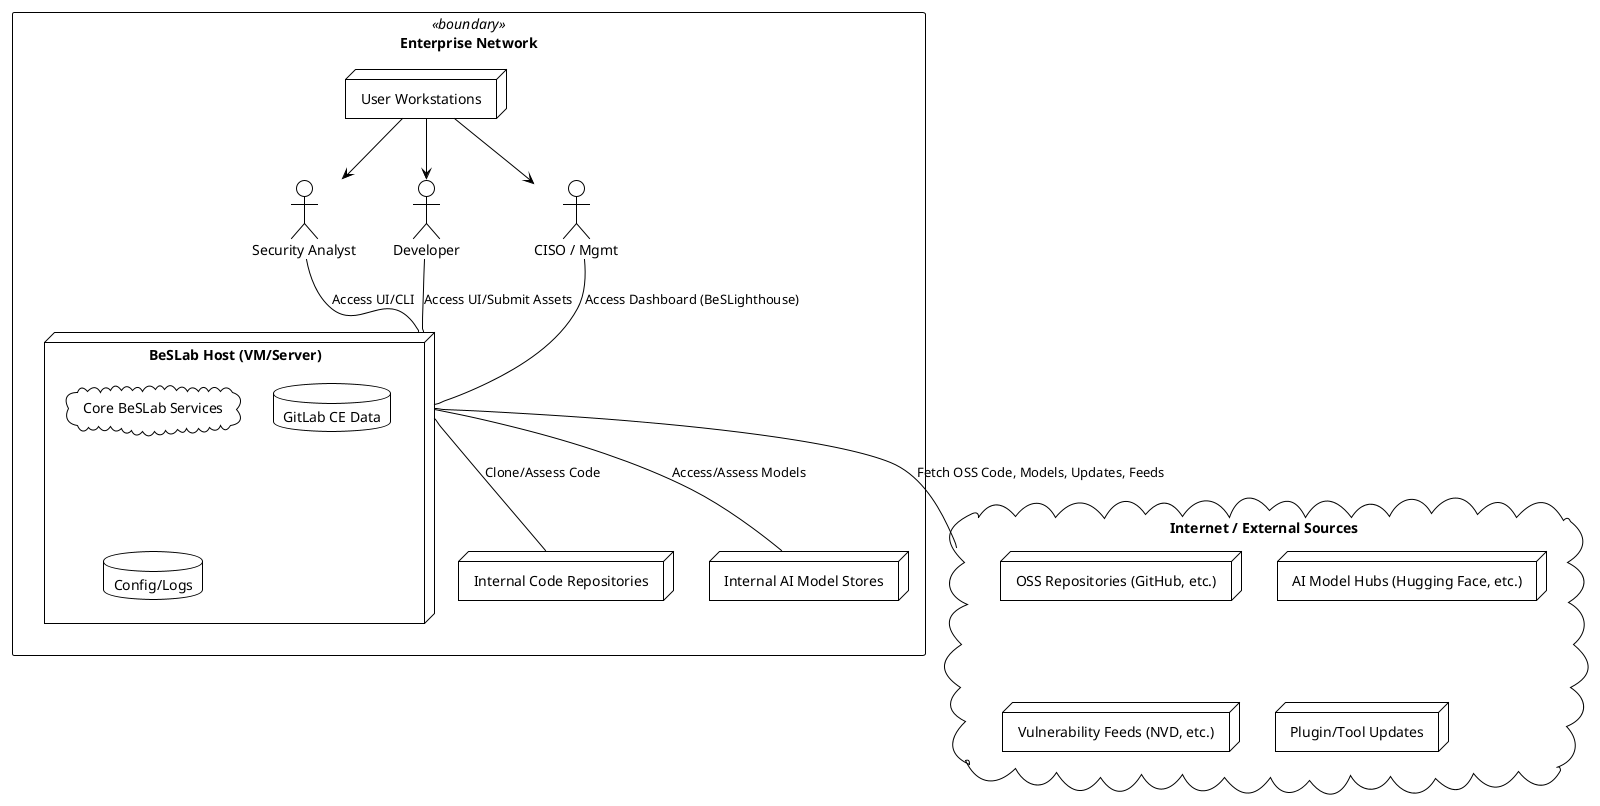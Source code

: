 @startuml
!theme plain
skinparam rectangle<<boundary>> {
borderColor Black
borderThickness 1
}
skinparam node {
borderColor Black
borderThickness 1
}
skinparam actor {
borderColor Black
borderThickness 1
}

rectangle "Enterprise Network" <<boundary>> {
actor "Security Analyst" as Analyst
actor "Developer" as Dev
actor "CISO / Mgmt" as CISO

node "BeSLab Host (VM/Server)" as BeSLabHost {
cloud "Core BeSLab Services" as CoreServices
database "GitLab CE Data" as GitLabData
database "Config/Logs" as ConfigData
}

node "Internal Code Repositories" as InternalRepos
node "Internal AI Model Stores" as InternalModels
node "User Workstations" as Workstations

Analyst -- BeSLabHost : Access UI/CLI
Dev -- BeSLabHost : Access UI/Submit Assets
CISO -- BeSLabHost : Access Dashboard (BeSLighthouse)
Workstations --> Analyst
Workstations --> Dev
Workstations --> CISO

BeSLabHost -- InternalRepos : Clone/Assess Code
BeSLabHost -- InternalModels : Access/Assess Models
}

cloud "Internet / External Sources" as Internet {
node "OSS Repositories (GitHub, etc.)" as OSSRepos
node "AI Model Hubs (Hugging Face, etc.)" as ModelHubs
node "Vulnerability Feeds (NVD, etc.)" as VulnFeeds
node "Plugin/Tool Updates" as Updates
}

BeSLabHost -- Internet : Fetch OSS Code, Models, Updates, Feeds

@enduml
